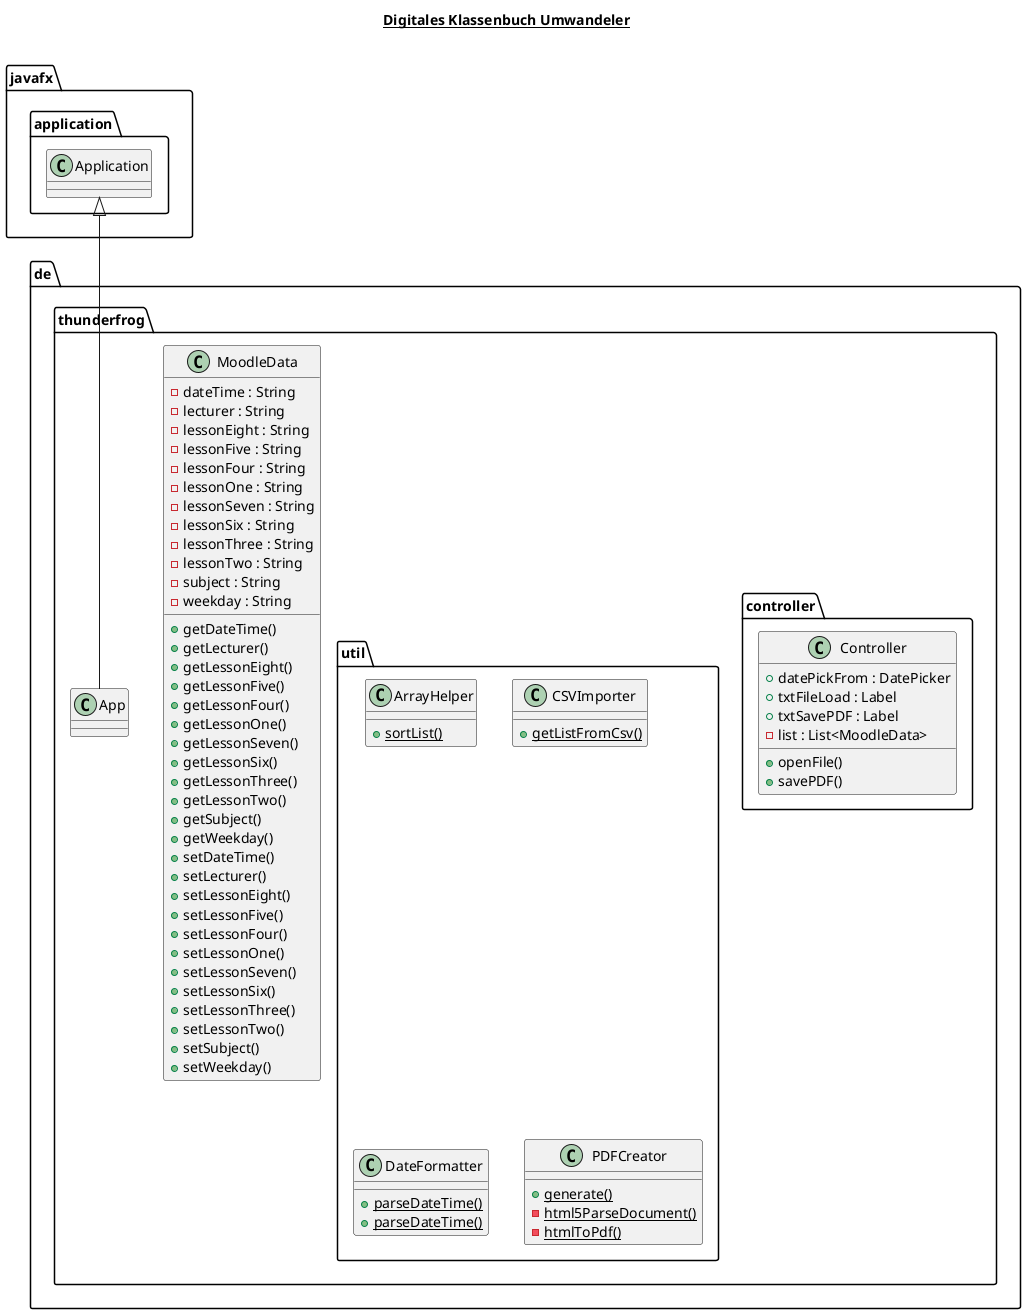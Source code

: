 @startuml

title __Digitales Klassenbuch Umwandeler__\n

        class de.thunderfrog.controller.Controller {
            + datePickFrom : DatePicker
            + txtFileLoad : Label
            + txtSavePDF : Label
            - list : List<MoodleData>
            + openFile()
            + savePDF()
        }

        class de.thunderfrog.util.ArrayHelper {
            {static} + sortList()
        }

        class de.thunderfrog.util.CSVImporter {
            {static} + getListFromCsv()
        }

        class de.thunderfrog.util.DateFormatter {
            {static} + parseDateTime()
            {static} + parseDateTime()
        }

        class de.thunderfrog.util.PDFCreator {
            {static} + generate()
            {static} - html5ParseDocument()
            {static} - htmlToPdf()
        }


        class de.thunderfrog.MoodleData {
                  - dateTime : String
                  - lecturer : String
                  - lessonEight : String
                  - lessonFive : String
                  - lessonFour : String
                  - lessonOne : String
                  - lessonSeven : String
                  - lessonSix : String
                  - lessonThree : String
                  - lessonTwo : String
                  - subject : String
                  - weekday : String
                  + getDateTime()
                  + getLecturer()
                  + getLessonEight()
                  + getLessonFive()
                  + getLessonFour()
                  + getLessonOne()
                  + getLessonSeven()
                  + getLessonSix()
                  + getLessonThree()
                  + getLessonTwo()
                  + getSubject()
                  + getWeekday()
                  + setDateTime()
                  + setLecturer()
                  + setLessonEight()
                  + setLessonFive()
                  + setLessonFour()
                  + setLessonOne()
                  + setLessonSeven()
                  + setLessonSix()
                  + setLessonThree()
                  + setLessonTwo()
                  + setSubject()
                  + setWeekday()
              }

              de.thunderfrog.App -up-|> javafx.application.Application



@enduml
